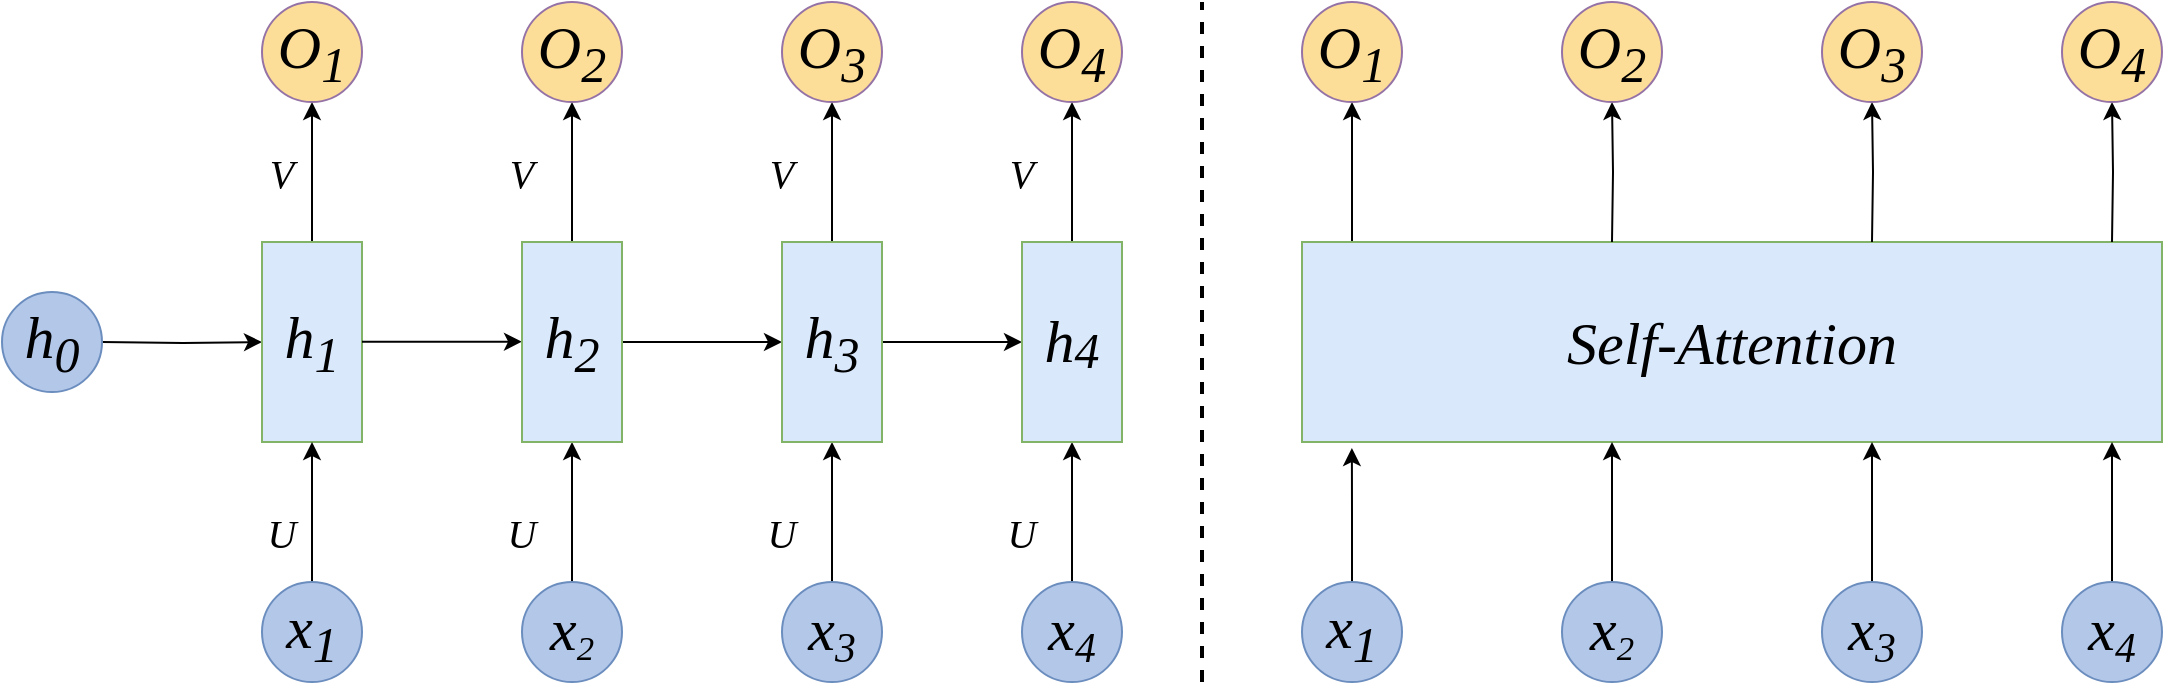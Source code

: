 <mxfile version="26.2.12">
  <diagram name="第 1 页" id="yD7xF3GPz75AvUTeO0UT">
    <mxGraphModel dx="1428" dy="766" grid="1" gridSize="10" guides="1" tooltips="1" connect="1" arrows="1" fold="1" page="1" pageScale="1" pageWidth="827" pageHeight="1169" math="0" shadow="0">
      <root>
        <mxCell id="0" />
        <mxCell id="1" parent="0" />
        <mxCell id="5T5cmZml9k6LkE0Msn1X-8" style="edgeStyle=orthogonalEdgeStyle;rounded=0;orthogonalLoop=1;jettySize=auto;html=1;exitX=1;exitY=0.5;exitDx=0;exitDy=0;entryX=0;entryY=0.5;entryDx=0;entryDy=0;" parent="1" target="5T5cmZml9k6LkE0Msn1X-6" edge="1">
          <mxGeometry relative="1" as="geometry">
            <mxPoint x="50" y="172" as="sourcePoint" />
          </mxGeometry>
        </mxCell>
        <mxCell id="5T5cmZml9k6LkE0Msn1X-18" style="edgeStyle=orthogonalEdgeStyle;rounded=0;orthogonalLoop=1;jettySize=auto;html=1;exitX=0.5;exitY=0;exitDx=0;exitDy=0;entryX=0.5;entryY=1;entryDx=0;entryDy=0;" parent="1" source="5T5cmZml9k6LkE0Msn1X-6" target="5T5cmZml9k6LkE0Msn1X-16" edge="1">
          <mxGeometry relative="1" as="geometry" />
        </mxCell>
        <mxCell id="5T5cmZml9k6LkE0Msn1X-6" value="h&lt;sub&gt;1&lt;/sub&gt;" style="rounded=0;whiteSpace=wrap;html=1;fontFamily=Times New Roman;fontSize=30;fontStyle=2;fillColor=#dae8fc;strokeColor=#82b366;" parent="1" vertex="1">
          <mxGeometry x="130" y="122" width="50" height="100" as="geometry" />
        </mxCell>
        <mxCell id="5T5cmZml9k6LkE0Msn1X-9" style="edgeStyle=orthogonalEdgeStyle;rounded=0;orthogonalLoop=1;jettySize=auto;html=1;exitX=1;exitY=0.5;exitDx=0;exitDy=0;entryX=0;entryY=0.5;entryDx=0;entryDy=0;" parent="1" edge="1">
          <mxGeometry relative="1" as="geometry">
            <mxPoint x="180" y="171.83" as="sourcePoint" />
            <mxPoint x="260" y="171.83" as="targetPoint" />
          </mxGeometry>
        </mxCell>
        <mxCell id="5T5cmZml9k6LkE0Msn1X-17" style="edgeStyle=orthogonalEdgeStyle;rounded=0;orthogonalLoop=1;jettySize=auto;html=1;exitX=0.5;exitY=0;exitDx=0;exitDy=0;entryX=0.5;entryY=1;entryDx=0;entryDy=0;" parent="1" source="5T5cmZml9k6LkE0Msn1X-10" target="5T5cmZml9k6LkE0Msn1X-6" edge="1">
          <mxGeometry relative="1" as="geometry" />
        </mxCell>
        <mxCell id="5T5cmZml9k6LkE0Msn1X-10" value="&lt;i&gt;x&lt;sub&gt;1&lt;/sub&gt;&lt;/i&gt;" style="ellipse;whiteSpace=wrap;html=1;aspect=fixed;fontFamily=Times New Roman;fontSize=30;fillColor=#b3c7e9;strokeColor=#6c8ebf;" parent="1" vertex="1">
          <mxGeometry x="130" y="292" width="50" height="50" as="geometry" />
        </mxCell>
        <mxCell id="CVISXVQ1rCeILexJUnb6-4" style="edgeStyle=orthogonalEdgeStyle;rounded=0;orthogonalLoop=1;jettySize=auto;html=1;exitX=0.5;exitY=0;exitDx=0;exitDy=0;entryX=0.5;entryY=1;entryDx=0;entryDy=0;" parent="1" source="5T5cmZml9k6LkE0Msn1X-12" target="f9mYp44gyk8aZ-Xdl-M6-1" edge="1">
          <mxGeometry relative="1" as="geometry" />
        </mxCell>
        <mxCell id="5T5cmZml9k6LkE0Msn1X-12" value="&lt;i&gt;x&lt;span style=&quot;font-size: 20.833px;&quot;&gt;&lt;sub&gt;2&lt;/sub&gt;&lt;/span&gt;&lt;/i&gt;" style="ellipse;whiteSpace=wrap;html=1;aspect=fixed;fontFamily=Times New Roman;fontSize=30;fillColor=#B3C7E9;strokeColor=#6c8ebf;" parent="1" vertex="1">
          <mxGeometry x="260" y="292" width="50" height="50" as="geometry" />
        </mxCell>
        <mxCell id="CVISXVQ1rCeILexJUnb6-6" style="edgeStyle=orthogonalEdgeStyle;rounded=0;orthogonalLoop=1;jettySize=auto;html=1;exitX=0.5;exitY=0;exitDx=0;exitDy=0;entryX=0.5;entryY=1;entryDx=0;entryDy=0;" parent="1" source="5T5cmZml9k6LkE0Msn1X-13" target="f9mYp44gyk8aZ-Xdl-M6-4" edge="1">
          <mxGeometry relative="1" as="geometry" />
        </mxCell>
        <mxCell id="5T5cmZml9k6LkE0Msn1X-13" value="&lt;i&gt;x&lt;span style=&quot;font-size: 25px;&quot;&gt;&lt;sub&gt;3&lt;/sub&gt;&lt;/span&gt;&lt;/i&gt;" style="ellipse;whiteSpace=wrap;html=1;aspect=fixed;fontFamily=Times New Roman;fontSize=30;fillColor=#B3C7E9;strokeColor=#6c8ebf;" parent="1" vertex="1">
          <mxGeometry x="390" y="292" width="50" height="50" as="geometry" />
        </mxCell>
        <mxCell id="CVISXVQ1rCeILexJUnb6-8" style="edgeStyle=orthogonalEdgeStyle;rounded=0;orthogonalLoop=1;jettySize=auto;html=1;exitX=0.5;exitY=0;exitDx=0;exitDy=0;entryX=0.5;entryY=1;entryDx=0;entryDy=0;" parent="1" source="5T5cmZml9k6LkE0Msn1X-14" target="f9mYp44gyk8aZ-Xdl-M6-5" edge="1">
          <mxGeometry relative="1" as="geometry" />
        </mxCell>
        <mxCell id="5T5cmZml9k6LkE0Msn1X-14" value="&lt;i&gt;x&lt;span style=&quot;font-size: 25px;&quot;&gt;&lt;sub&gt;4&lt;/sub&gt;&lt;/span&gt;&lt;/i&gt;" style="ellipse;whiteSpace=wrap;html=1;aspect=fixed;fontFamily=Times New Roman;fontSize=30;fillColor=#B3C7E9;strokeColor=#6c8ebf;" parent="1" vertex="1">
          <mxGeometry x="510" y="292" width="50" height="50" as="geometry" />
        </mxCell>
        <mxCell id="5T5cmZml9k6LkE0Msn1X-16" value="&lt;i&gt;O&lt;sub&gt;1&lt;/sub&gt;&lt;/i&gt;" style="ellipse;whiteSpace=wrap;html=1;aspect=fixed;fontFamily=Times New Roman;fontSize=30;fillColor=#fdde98;strokeColor=#9673a6;" parent="1" vertex="1">
          <mxGeometry x="130" y="2" width="50" height="50" as="geometry" />
        </mxCell>
        <mxCell id="5T5cmZml9k6LkE0Msn1X-21" value="V" style="text;html=1;align=center;verticalAlign=middle;whiteSpace=wrap;rounded=0;fontFamily=Times New Roman;fontSize=20;fontStyle=2" parent="1" vertex="1">
          <mxGeometry x="110" y="72" width="60" height="30" as="geometry" />
        </mxCell>
        <mxCell id="5T5cmZml9k6LkE0Msn1X-22" value="U" style="text;html=1;align=center;verticalAlign=middle;whiteSpace=wrap;rounded=0;fontFamily=Times New Roman;fontSize=20;fontStyle=2" parent="1" vertex="1">
          <mxGeometry x="110" y="252" width="60" height="30" as="geometry" />
        </mxCell>
        <mxCell id="f9mYp44gyk8aZ-Xdl-M6-6" style="edgeStyle=orthogonalEdgeStyle;rounded=0;orthogonalLoop=1;jettySize=auto;html=1;exitX=1;exitY=0.5;exitDx=0;exitDy=0;entryX=0;entryY=0.5;entryDx=0;entryDy=0;" parent="1" source="f9mYp44gyk8aZ-Xdl-M6-1" target="f9mYp44gyk8aZ-Xdl-M6-4" edge="1">
          <mxGeometry relative="1" as="geometry" />
        </mxCell>
        <mxCell id="CVISXVQ1rCeILexJUnb6-5" style="edgeStyle=orthogonalEdgeStyle;rounded=0;orthogonalLoop=1;jettySize=auto;html=1;exitX=0.5;exitY=0;exitDx=0;exitDy=0;entryX=0.5;entryY=1;entryDx=0;entryDy=0;" parent="1" source="f9mYp44gyk8aZ-Xdl-M6-1" target="CVISXVQ1rCeILexJUnb6-1" edge="1">
          <mxGeometry relative="1" as="geometry" />
        </mxCell>
        <mxCell id="f9mYp44gyk8aZ-Xdl-M6-1" value="h&lt;sub style=&quot;&quot;&gt;&lt;font style=&quot;font-size: 25px;&quot;&gt;2&lt;/font&gt;&lt;/sub&gt;" style="rounded=0;whiteSpace=wrap;html=1;fontFamily=Times New Roman;fontSize=30;fontStyle=2;fillColor=#DAE8FC;strokeColor=#82b366;" parent="1" vertex="1">
          <mxGeometry x="260" y="122" width="50" height="100" as="geometry" />
        </mxCell>
        <mxCell id="f9mYp44gyk8aZ-Xdl-M6-7" style="edgeStyle=orthogonalEdgeStyle;rounded=0;orthogonalLoop=1;jettySize=auto;html=1;exitX=1;exitY=0.5;exitDx=0;exitDy=0;entryX=0;entryY=0.5;entryDx=0;entryDy=0;" parent="1" source="f9mYp44gyk8aZ-Xdl-M6-4" target="f9mYp44gyk8aZ-Xdl-M6-5" edge="1">
          <mxGeometry relative="1" as="geometry" />
        </mxCell>
        <mxCell id="CVISXVQ1rCeILexJUnb6-7" style="edgeStyle=orthogonalEdgeStyle;rounded=0;orthogonalLoop=1;jettySize=auto;html=1;exitX=0.5;exitY=0;exitDx=0;exitDy=0;" parent="1" source="f9mYp44gyk8aZ-Xdl-M6-4" target="CVISXVQ1rCeILexJUnb6-2" edge="1">
          <mxGeometry relative="1" as="geometry" />
        </mxCell>
        <mxCell id="f9mYp44gyk8aZ-Xdl-M6-4" value="h&lt;sub style=&quot;&quot;&gt;&lt;font style=&quot;font-size: 25px;&quot;&gt;3&lt;/font&gt;&lt;/sub&gt;" style="rounded=0;whiteSpace=wrap;html=1;fontFamily=Times New Roman;fontSize=30;fontStyle=2;fillColor=#DAE8FC;strokeColor=#82b366;" parent="1" vertex="1">
          <mxGeometry x="390" y="122" width="50" height="100" as="geometry" />
        </mxCell>
        <mxCell id="CVISXVQ1rCeILexJUnb6-9" style="edgeStyle=orthogonalEdgeStyle;rounded=0;orthogonalLoop=1;jettySize=auto;html=1;exitX=0.5;exitY=0;exitDx=0;exitDy=0;entryX=0.5;entryY=1;entryDx=0;entryDy=0;" parent="1" source="f9mYp44gyk8aZ-Xdl-M6-5" target="CVISXVQ1rCeILexJUnb6-3" edge="1">
          <mxGeometry relative="1" as="geometry" />
        </mxCell>
        <mxCell id="f9mYp44gyk8aZ-Xdl-M6-5" value="h&lt;font size=&quot;1&quot; style=&quot;&quot;&gt;&lt;sub style=&quot;font-size: 25px;&quot;&gt;4&lt;/sub&gt;&lt;/font&gt;" style="rounded=0;whiteSpace=wrap;html=1;fontFamily=Times New Roman;fontSize=30;fontStyle=2;fillColor=#DAE8FC;strokeColor=#82b366;" parent="1" vertex="1">
          <mxGeometry x="510" y="122" width="50" height="100" as="geometry" />
        </mxCell>
        <mxCell id="CVISXVQ1rCeILexJUnb6-1" value="&lt;i&gt;O&lt;sub style=&quot;&quot;&gt;&lt;font style=&quot;font-size: 25px;&quot;&gt;2&lt;/font&gt;&lt;/sub&gt;&lt;/i&gt;" style="ellipse;whiteSpace=wrap;html=1;aspect=fixed;fontFamily=Times New Roman;fontSize=30;fillColor=#fdde98;strokeColor=#9673a6;" parent="1" vertex="1">
          <mxGeometry x="260" y="2" width="50" height="50" as="geometry" />
        </mxCell>
        <mxCell id="CVISXVQ1rCeILexJUnb6-2" value="&lt;i&gt;O&lt;sub style=&quot;&quot;&gt;&lt;font style=&quot;font-size: 25px;&quot;&gt;3&lt;/font&gt;&lt;/sub&gt;&lt;/i&gt;" style="ellipse;whiteSpace=wrap;html=1;aspect=fixed;fontFamily=Times New Roman;fontSize=30;fillColor=#fdde98;strokeColor=#9673a6;" parent="1" vertex="1">
          <mxGeometry x="390" y="2" width="50" height="50" as="geometry" />
        </mxCell>
        <mxCell id="CVISXVQ1rCeILexJUnb6-3" value="&lt;i&gt;O&lt;sub style=&quot;&quot;&gt;&lt;font style=&quot;font-size: 25px;&quot;&gt;4&lt;/font&gt;&lt;/sub&gt;&lt;/i&gt;" style="ellipse;whiteSpace=wrap;html=1;aspect=fixed;fontFamily=Times New Roman;fontSize=30;fillColor=#fdde98;strokeColor=#9673a6;" parent="1" vertex="1">
          <mxGeometry x="510" y="2" width="50" height="50" as="geometry" />
        </mxCell>
        <mxCell id="CVISXVQ1rCeILexJUnb6-10" value="U" style="text;html=1;align=center;verticalAlign=middle;whiteSpace=wrap;rounded=0;fontFamily=Times New Roman;fontSize=20;fontStyle=2" parent="1" vertex="1">
          <mxGeometry x="230" y="252" width="60" height="30" as="geometry" />
        </mxCell>
        <mxCell id="CVISXVQ1rCeILexJUnb6-11" value="U" style="text;html=1;align=center;verticalAlign=middle;whiteSpace=wrap;rounded=0;fontFamily=Times New Roman;fontSize=20;fontStyle=2" parent="1" vertex="1">
          <mxGeometry x="360" y="252" width="60" height="30" as="geometry" />
        </mxCell>
        <mxCell id="CVISXVQ1rCeILexJUnb6-12" value="U" style="text;html=1;align=center;verticalAlign=middle;whiteSpace=wrap;rounded=0;fontFamily=Times New Roman;fontSize=20;fontStyle=2" parent="1" vertex="1">
          <mxGeometry x="480" y="252" width="60" height="30" as="geometry" />
        </mxCell>
        <mxCell id="CVISXVQ1rCeILexJUnb6-13" value="V" style="text;html=1;align=center;verticalAlign=middle;whiteSpace=wrap;rounded=0;fontFamily=Times New Roman;fontSize=20;fontStyle=2" parent="1" vertex="1">
          <mxGeometry x="230" y="72" width="60" height="30" as="geometry" />
        </mxCell>
        <mxCell id="CVISXVQ1rCeILexJUnb6-14" value="V" style="text;html=1;align=center;verticalAlign=middle;whiteSpace=wrap;rounded=0;fontFamily=Times New Roman;fontSize=20;fontStyle=2" parent="1" vertex="1">
          <mxGeometry x="360" y="72" width="60" height="30" as="geometry" />
        </mxCell>
        <mxCell id="CVISXVQ1rCeILexJUnb6-15" value="V" style="text;html=1;align=center;verticalAlign=middle;whiteSpace=wrap;rounded=0;fontFamily=Times New Roman;fontSize=20;fontStyle=2" parent="1" vertex="1">
          <mxGeometry x="480" y="72" width="60" height="30" as="geometry" />
        </mxCell>
        <mxCell id="4tN2Cmuot6W2d1qLA0dU-1" value="&lt;i&gt;&lt;span style=&quot;font-size: 30px;&quot;&gt;h&lt;/span&gt;&lt;sub style=&quot;&quot;&gt;&lt;font style=&quot;font-size: 25px;&quot;&gt;0&lt;/font&gt;&lt;/sub&gt;&lt;/i&gt;" style="ellipse;whiteSpace=wrap;html=1;aspect=fixed;fontFamily=Times New Roman;fontSize=30;fillColor=#b3c7e9;strokeColor=#6c8ebf;" parent="1" vertex="1">
          <mxGeometry y="147" width="50" height="50" as="geometry" />
        </mxCell>
        <mxCell id="aAdbXfe2Lb5s9WLA2R2w-2" style="edgeStyle=orthogonalEdgeStyle;rounded=0;orthogonalLoop=1;jettySize=auto;html=1;exitX=0.5;exitY=0;exitDx=0;exitDy=0;entryX=0.5;entryY=1;entryDx=0;entryDy=0;" edge="1" parent="1" source="aAdbXfe2Lb5s9WLA2R2w-3" target="aAdbXfe2Lb5s9WLA2R2w-13">
          <mxGeometry relative="1" as="geometry">
            <Array as="points">
              <mxPoint x="675" y="122" />
            </Array>
          </mxGeometry>
        </mxCell>
        <mxCell id="aAdbXfe2Lb5s9WLA2R2w-3" value="Self-Attention" style="rounded=0;whiteSpace=wrap;html=1;fontFamily=Times New Roman;fontSize=30;fontStyle=2;fillColor=#dae8fc;strokeColor=#82b366;" vertex="1" parent="1">
          <mxGeometry x="650" y="122" width="430" height="100" as="geometry" />
        </mxCell>
        <mxCell id="aAdbXfe2Lb5s9WLA2R2w-5" style="edgeStyle=orthogonalEdgeStyle;rounded=0;orthogonalLoop=1;jettySize=auto;html=1;exitX=0.5;exitY=0;exitDx=0;exitDy=0;entryX=0.058;entryY=1.03;entryDx=0;entryDy=0;entryPerimeter=0;" edge="1" parent="1" source="aAdbXfe2Lb5s9WLA2R2w-6" target="aAdbXfe2Lb5s9WLA2R2w-3">
          <mxGeometry relative="1" as="geometry" />
        </mxCell>
        <mxCell id="aAdbXfe2Lb5s9WLA2R2w-6" value="&lt;i&gt;x&lt;sub&gt;1&lt;/sub&gt;&lt;/i&gt;" style="ellipse;whiteSpace=wrap;html=1;aspect=fixed;fontFamily=Times New Roman;fontSize=30;fillColor=#b3c7e9;strokeColor=#6c8ebf;" vertex="1" parent="1">
          <mxGeometry x="650" y="292" width="50" height="50" as="geometry" />
        </mxCell>
        <mxCell id="aAdbXfe2Lb5s9WLA2R2w-7" style="edgeStyle=orthogonalEdgeStyle;rounded=0;orthogonalLoop=1;jettySize=auto;html=1;exitX=0.5;exitY=0;exitDx=0;exitDy=0;entryX=0.5;entryY=1;entryDx=0;entryDy=0;" edge="1" parent="1" source="aAdbXfe2Lb5s9WLA2R2w-8">
          <mxGeometry relative="1" as="geometry">
            <mxPoint x="805" y="222" as="targetPoint" />
          </mxGeometry>
        </mxCell>
        <mxCell id="aAdbXfe2Lb5s9WLA2R2w-8" value="&lt;i&gt;x&lt;span style=&quot;font-size: 20.833px;&quot;&gt;&lt;sub&gt;2&lt;/sub&gt;&lt;/span&gt;&lt;/i&gt;" style="ellipse;whiteSpace=wrap;html=1;aspect=fixed;fontFamily=Times New Roman;fontSize=30;fillColor=#B3C7E9;strokeColor=#6c8ebf;" vertex="1" parent="1">
          <mxGeometry x="780" y="292" width="50" height="50" as="geometry" />
        </mxCell>
        <mxCell id="aAdbXfe2Lb5s9WLA2R2w-9" style="edgeStyle=orthogonalEdgeStyle;rounded=0;orthogonalLoop=1;jettySize=auto;html=1;exitX=0.5;exitY=0;exitDx=0;exitDy=0;entryX=0.5;entryY=1;entryDx=0;entryDy=0;" edge="1" parent="1" source="aAdbXfe2Lb5s9WLA2R2w-10">
          <mxGeometry relative="1" as="geometry">
            <mxPoint x="935" y="222" as="targetPoint" />
          </mxGeometry>
        </mxCell>
        <mxCell id="aAdbXfe2Lb5s9WLA2R2w-10" value="&lt;i&gt;x&lt;span style=&quot;font-size: 25px;&quot;&gt;&lt;sub&gt;3&lt;/sub&gt;&lt;/span&gt;&lt;/i&gt;" style="ellipse;whiteSpace=wrap;html=1;aspect=fixed;fontFamily=Times New Roman;fontSize=30;fillColor=#B3C7E9;strokeColor=#6c8ebf;" vertex="1" parent="1">
          <mxGeometry x="910" y="292" width="50" height="50" as="geometry" />
        </mxCell>
        <mxCell id="aAdbXfe2Lb5s9WLA2R2w-11" style="edgeStyle=orthogonalEdgeStyle;rounded=0;orthogonalLoop=1;jettySize=auto;html=1;exitX=0.5;exitY=0;exitDx=0;exitDy=0;entryX=0.5;entryY=1;entryDx=0;entryDy=0;" edge="1" parent="1" source="aAdbXfe2Lb5s9WLA2R2w-12">
          <mxGeometry relative="1" as="geometry">
            <mxPoint x="1055" y="222" as="targetPoint" />
          </mxGeometry>
        </mxCell>
        <mxCell id="aAdbXfe2Lb5s9WLA2R2w-12" value="&lt;i&gt;x&lt;span style=&quot;font-size: 25px;&quot;&gt;&lt;sub&gt;4&lt;/sub&gt;&lt;/span&gt;&lt;/i&gt;" style="ellipse;whiteSpace=wrap;html=1;aspect=fixed;fontFamily=Times New Roman;fontSize=30;fillColor=#B3C7E9;strokeColor=#6c8ebf;" vertex="1" parent="1">
          <mxGeometry x="1030" y="292" width="50" height="50" as="geometry" />
        </mxCell>
        <mxCell id="aAdbXfe2Lb5s9WLA2R2w-13" value="&lt;i&gt;O&lt;sub&gt;1&lt;/sub&gt;&lt;/i&gt;" style="ellipse;whiteSpace=wrap;html=1;aspect=fixed;fontFamily=Times New Roman;fontSize=30;fillColor=#fdde98;strokeColor=#9673a6;" vertex="1" parent="1">
          <mxGeometry x="650" y="2" width="50" height="50" as="geometry" />
        </mxCell>
        <mxCell id="aAdbXfe2Lb5s9WLA2R2w-17" style="edgeStyle=orthogonalEdgeStyle;rounded=0;orthogonalLoop=1;jettySize=auto;html=1;exitX=0.5;exitY=0;exitDx=0;exitDy=0;entryX=0.5;entryY=1;entryDx=0;entryDy=0;" edge="1" parent="1" target="aAdbXfe2Lb5s9WLA2R2w-24">
          <mxGeometry relative="1" as="geometry">
            <mxPoint x="805" y="122" as="sourcePoint" />
          </mxGeometry>
        </mxCell>
        <mxCell id="aAdbXfe2Lb5s9WLA2R2w-20" style="edgeStyle=orthogonalEdgeStyle;rounded=0;orthogonalLoop=1;jettySize=auto;html=1;exitX=0.5;exitY=0;exitDx=0;exitDy=0;" edge="1" parent="1" target="aAdbXfe2Lb5s9WLA2R2w-25">
          <mxGeometry relative="1" as="geometry">
            <mxPoint x="935" y="122" as="sourcePoint" />
          </mxGeometry>
        </mxCell>
        <mxCell id="aAdbXfe2Lb5s9WLA2R2w-22" style="edgeStyle=orthogonalEdgeStyle;rounded=0;orthogonalLoop=1;jettySize=auto;html=1;exitX=0.5;exitY=0;exitDx=0;exitDy=0;entryX=0.5;entryY=1;entryDx=0;entryDy=0;" edge="1" parent="1" target="aAdbXfe2Lb5s9WLA2R2w-26">
          <mxGeometry relative="1" as="geometry">
            <mxPoint x="1055" y="122" as="sourcePoint" />
          </mxGeometry>
        </mxCell>
        <mxCell id="aAdbXfe2Lb5s9WLA2R2w-24" value="&lt;i&gt;O&lt;sub style=&quot;&quot;&gt;&lt;font style=&quot;font-size: 25px;&quot;&gt;2&lt;/font&gt;&lt;/sub&gt;&lt;/i&gt;" style="ellipse;whiteSpace=wrap;html=1;aspect=fixed;fontFamily=Times New Roman;fontSize=30;fillColor=#fdde98;strokeColor=#9673a6;" vertex="1" parent="1">
          <mxGeometry x="780" y="2" width="50" height="50" as="geometry" />
        </mxCell>
        <mxCell id="aAdbXfe2Lb5s9WLA2R2w-25" value="&lt;i&gt;O&lt;sub style=&quot;&quot;&gt;&lt;font style=&quot;font-size: 25px;&quot;&gt;3&lt;/font&gt;&lt;/sub&gt;&lt;/i&gt;" style="ellipse;whiteSpace=wrap;html=1;aspect=fixed;fontFamily=Times New Roman;fontSize=30;fillColor=#fdde98;strokeColor=#9673a6;" vertex="1" parent="1">
          <mxGeometry x="910" y="2" width="50" height="50" as="geometry" />
        </mxCell>
        <mxCell id="aAdbXfe2Lb5s9WLA2R2w-26" value="&lt;i&gt;O&lt;sub style=&quot;&quot;&gt;&lt;font style=&quot;font-size: 25px;&quot;&gt;4&lt;/font&gt;&lt;/sub&gt;&lt;/i&gt;" style="ellipse;whiteSpace=wrap;html=1;aspect=fixed;fontFamily=Times New Roman;fontSize=30;fillColor=#fdde98;strokeColor=#9673a6;" vertex="1" parent="1">
          <mxGeometry x="1030" y="2" width="50" height="50" as="geometry" />
        </mxCell>
        <mxCell id="aAdbXfe2Lb5s9WLA2R2w-34" value="" style="endArrow=none;dashed=1;html=1;rounded=0;strokeWidth=2;" edge="1" parent="1">
          <mxGeometry width="50" height="50" relative="1" as="geometry">
            <mxPoint x="600" y="342" as="sourcePoint" />
            <mxPoint x="600" y="2" as="targetPoint" />
          </mxGeometry>
        </mxCell>
      </root>
    </mxGraphModel>
  </diagram>
</mxfile>
